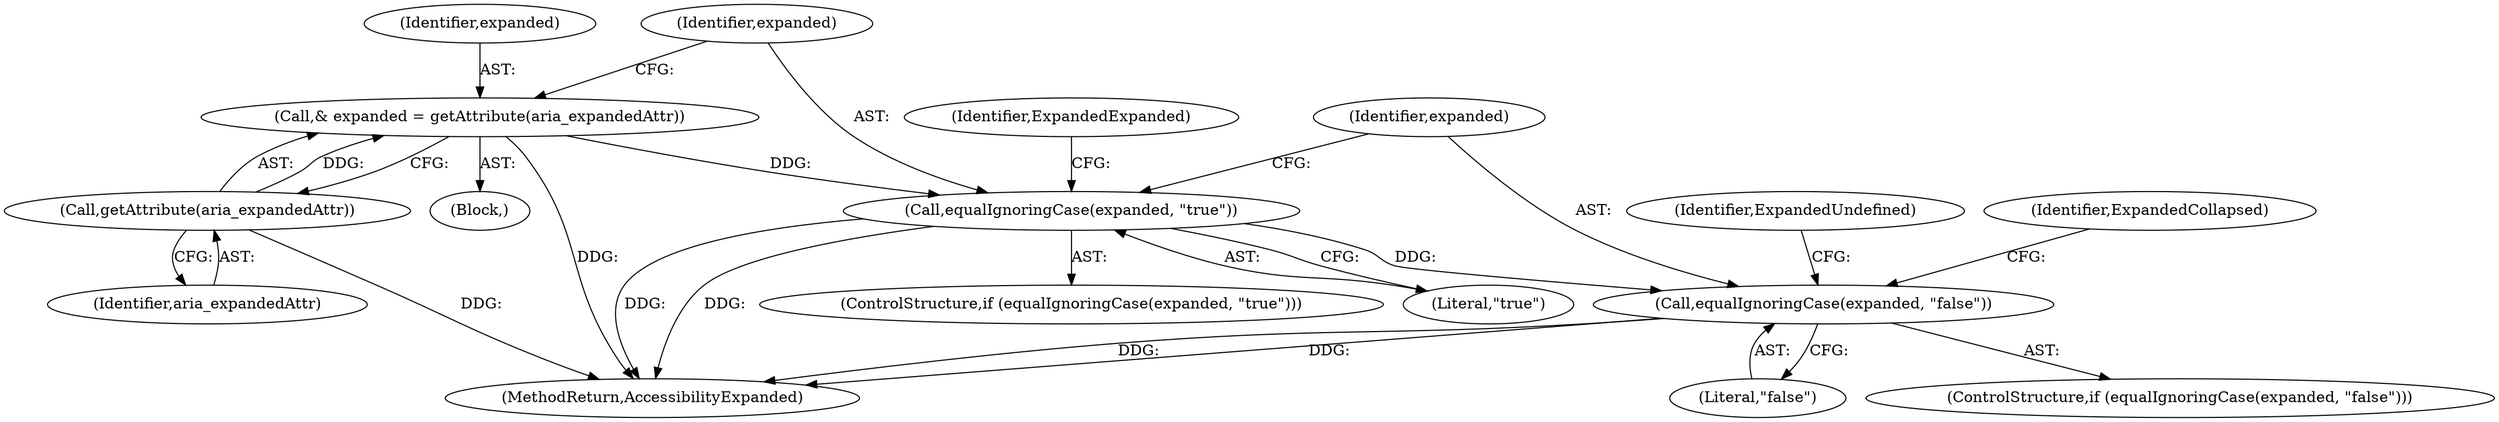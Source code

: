 digraph "1_Chrome_d27468a832d5316884bd02f459cbf493697fd7e1_13@del" {
"1000132" [label="(Call,equalIgnoringCase(expanded, \"false\"))"];
"1000126" [label="(Call,equalIgnoringCase(expanded, \"true\"))"];
"1000121" [label="(Call,& expanded = getAttribute(aria_expandedAttr))"];
"1000123" [label="(Call,getAttribute(aria_expandedAttr))"];
"1000123" [label="(Call,getAttribute(aria_expandedAttr))"];
"1000134" [label="(Literal,\"false\")"];
"1000132" [label="(Call,equalIgnoringCase(expanded, \"false\"))"];
"1000133" [label="(Identifier,expanded)"];
"1000138" [label="(Identifier,ExpandedUndefined)"];
"1000139" [label="(MethodReturn,AccessibilityExpanded)"];
"1000125" [label="(ControlStructure,if (equalIgnoringCase(expanded, \"true\")))"];
"1000127" [label="(Identifier,expanded)"];
"1000128" [label="(Literal,\"true\")"];
"1000136" [label="(Identifier,ExpandedCollapsed)"];
"1000130" [label="(Identifier,ExpandedExpanded)"];
"1000101" [label="(Block,)"];
"1000126" [label="(Call,equalIgnoringCase(expanded, \"true\"))"];
"1000122" [label="(Identifier,expanded)"];
"1000124" [label="(Identifier,aria_expandedAttr)"];
"1000131" [label="(ControlStructure,if (equalIgnoringCase(expanded, \"false\")))"];
"1000121" [label="(Call,& expanded = getAttribute(aria_expandedAttr))"];
"1000132" -> "1000131"  [label="AST: "];
"1000132" -> "1000134"  [label="CFG: "];
"1000133" -> "1000132"  [label="AST: "];
"1000134" -> "1000132"  [label="AST: "];
"1000136" -> "1000132"  [label="CFG: "];
"1000138" -> "1000132"  [label="CFG: "];
"1000132" -> "1000139"  [label="DDG: "];
"1000132" -> "1000139"  [label="DDG: "];
"1000126" -> "1000132"  [label="DDG: "];
"1000126" -> "1000125"  [label="AST: "];
"1000126" -> "1000128"  [label="CFG: "];
"1000127" -> "1000126"  [label="AST: "];
"1000128" -> "1000126"  [label="AST: "];
"1000130" -> "1000126"  [label="CFG: "];
"1000133" -> "1000126"  [label="CFG: "];
"1000126" -> "1000139"  [label="DDG: "];
"1000126" -> "1000139"  [label="DDG: "];
"1000121" -> "1000126"  [label="DDG: "];
"1000121" -> "1000101"  [label="AST: "];
"1000121" -> "1000123"  [label="CFG: "];
"1000122" -> "1000121"  [label="AST: "];
"1000123" -> "1000121"  [label="AST: "];
"1000127" -> "1000121"  [label="CFG: "];
"1000121" -> "1000139"  [label="DDG: "];
"1000123" -> "1000121"  [label="DDG: "];
"1000123" -> "1000124"  [label="CFG: "];
"1000124" -> "1000123"  [label="AST: "];
"1000123" -> "1000139"  [label="DDG: "];
}
